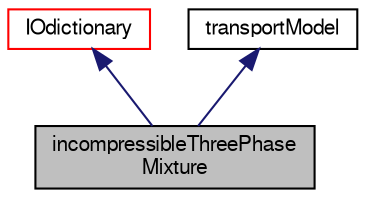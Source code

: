 digraph "incompressibleThreePhaseMixture"
{
  bgcolor="transparent";
  edge [fontname="FreeSans",fontsize="10",labelfontname="FreeSans",labelfontsize="10"];
  node [fontname="FreeSans",fontsize="10",shape=record];
  Node1 [label="incompressibleThreePhase\lMixture",height=0.2,width=0.4,color="black", fillcolor="grey75", style="filled" fontcolor="black"];
  Node2 -> Node1 [dir="back",color="midnightblue",fontsize="10",style="solid",fontname="FreeSans"];
  Node2 [label="IOdictionary",height=0.2,width=0.4,color="red",URL="$a01135.html",tooltip="IOdictionary is derived from dictionary and IOobject to give the dictionary automatic IO functionalit..."];
  Node3 -> Node1 [dir="back",color="midnightblue",fontsize="10",style="solid",fontname="FreeSans"];
  Node3 [label="transportModel",height=0.2,width=0.4,color="black",URL="$a02593.html",tooltip="Base-class for all transport models used by the incompressible turbulence models. ..."];
}
